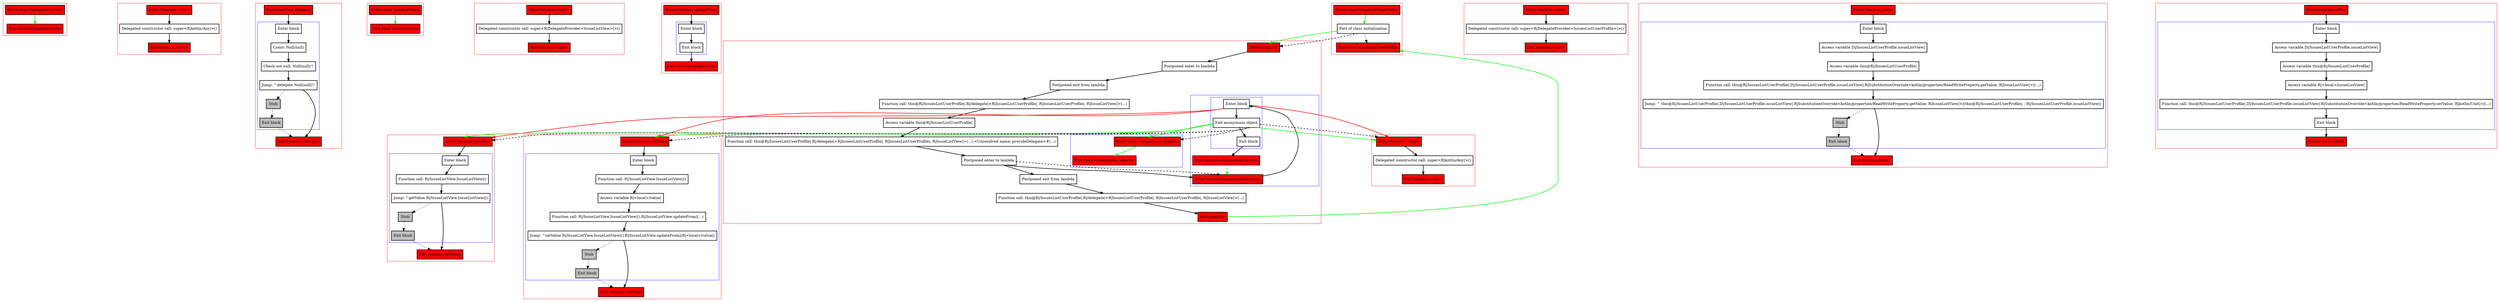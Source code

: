 digraph delegateWithAnonymousObject_kt {
    graph [nodesep=3]
    node [shape=box penwidth=2]
    edge [penwidth=2]

    subgraph cluster_0 {
        color=red
        0 [label="Enter class DelegateProvider" style="filled" fillcolor=red];
        1 [label="Exit class DelegateProvider" style="filled" fillcolor=red];
    }
    0 -> {1} [color=green];

    subgraph cluster_1 {
        color=red
        2 [label="Enter function <init>" style="filled" fillcolor=red];
        3 [label="Delegated constructor call: super<R|kotlin/Any|>()"];
        4 [label="Exit function <init>" style="filled" fillcolor=red];
    }
    2 -> {3};
    3 -> {4};

    subgraph cluster_2 {
        color=red
        5 [label="Enter function delegate" style="filled" fillcolor=red];
        subgraph cluster_3 {
            color=blue
            6 [label="Enter block"];
            7 [label="Const: Null(null)"];
            8 [label="Check not null: Null(null)!!"];
            9 [label="Jump: ^delegate Null(null)!!"];
            10 [label="Stub" style="filled" fillcolor=gray];
            11 [label="Exit block" style="filled" fillcolor=gray];
        }
        12 [label="Exit function delegate" style="filled" fillcolor=red];
    }
    5 -> {6};
    6 -> {7};
    7 -> {8};
    8 -> {9};
    9 -> {12};
    9 -> {10} [style=dotted];
    10 -> {11} [style=dotted];
    11 -> {12} [style=dotted];

    subgraph cluster_4 {
        color=red
        13 [label="Enter class IssueListView" style="filled" fillcolor=red];
        14 [label="Exit class IssueListView" style="filled" fillcolor=red];
    }
    13 -> {14} [color=green];

    subgraph cluster_5 {
        color=red
        15 [label="Enter function <init>" style="filled" fillcolor=red];
        16 [label="Delegated constructor call: super<R|DelegateProvider<IssueListView>|>()"];
        17 [label="Exit function <init>" style="filled" fillcolor=red];
    }
    15 -> {16};
    16 -> {17};

    subgraph cluster_6 {
        color=red
        18 [label="Enter function updateFrom" style="filled" fillcolor=red];
        subgraph cluster_7 {
            color=blue
            19 [label="Enter block"];
            20 [label="Exit block"];
        }
        21 [label="Exit function updateFrom" style="filled" fillcolor=red];
    }
    18 -> {19};
    19 -> {20};
    20 -> {21};

    subgraph cluster_8 {
        color=red
        22 [label="Enter class IssuesListUserProfile" style="filled" fillcolor=red];
        23 [label="Part of class initialization"];
        24 [label="Exit class IssuesListUserProfile" style="filled" fillcolor=red];
    }
    22 -> {23} [color=green];
    23 -> {24} [style=dotted];
    23 -> {71} [color=green];
    23 -> {71} [style=dashed];

    subgraph cluster_9 {
        color=red
        25 [label="Enter function <init>" style="filled" fillcolor=red];
        26 [label="Delegated constructor call: super<R|DelegateProvider<IssuesListUserProfile>|>()"];
        27 [label="Exit function <init>" style="filled" fillcolor=red];
    }
    25 -> {26};
    26 -> {27};

    subgraph cluster_10 {
        color=red
        35 [label="Enter function <init>" style="filled" fillcolor=red];
        36 [label="Delegated constructor call: super<R|kotlin/Any|>()"];
        37 [label="Exit function <init>" style="filled" fillcolor=red];
    }
    35 -> {36};
    36 -> {37};

    subgraph cluster_11 {
        color=red
        38 [label="Enter function getValue" style="filled" fillcolor=red];
        subgraph cluster_12 {
            color=blue
            39 [label="Enter block"];
            40 [label="Function call: R|/IssueListView.IssueListView|()"];
            41 [label="Jump: ^getValue R|/IssueListView.IssueListView|()"];
            42 [label="Stub" style="filled" fillcolor=gray];
            43 [label="Exit block" style="filled" fillcolor=gray];
        }
        44 [label="Exit function getValue" style="filled" fillcolor=red];
    }
    38 -> {39};
    39 -> {40};
    40 -> {41};
    41 -> {44};
    41 -> {42} [style=dotted];
    42 -> {43} [style=dotted];
    43 -> {44} [style=dotted];

    subgraph cluster_13 {
        color=red
        45 [label="Enter function setValue" style="filled" fillcolor=red];
        subgraph cluster_14 {
            color=blue
            46 [label="Enter block"];
            47 [label="Function call: R|/IssueListView.IssueListView|()"];
            48 [label="Access variable R|<local>/value|"];
            49 [label="Function call: R|/IssueListView.IssueListView|().R|/IssueListView.updateFrom|(...)"];
            50 [label="Jump: ^setValue R|/IssueListView.IssueListView|().R|/IssueListView.updateFrom|(R|<local>/value|)"];
            51 [label="Stub" style="filled" fillcolor=gray];
            52 [label="Exit block" style="filled" fillcolor=gray];
        }
        53 [label="Exit function setValue" style="filled" fillcolor=red];
    }
    45 -> {46};
    46 -> {47};
    47 -> {48};
    48 -> {49};
    49 -> {50};
    50 -> {53};
    50 -> {51} [style=dotted];
    51 -> {52} [style=dotted];
    52 -> {53} [style=dotted];

    subgraph cluster_15 {
        color=red
        54 [label="Enter function getter" style="filled" fillcolor=red];
        subgraph cluster_16 {
            color=blue
            55 [label="Enter block"];
            56 [label="Access variable D|/IssuesListUserProfile.issueListView|"];
            57 [label="Access variable this@R|/IssuesListUserProfile|"];
            58 [label="Function call: this@R|/IssuesListUserProfile|.D|/IssuesListUserProfile.issueListView|.R|SubstitutionOverride<kotlin/properties/ReadWriteProperty.getValue: R|IssueListView|>|(...)"];
            59 [label="Jump: ^ this@R|/IssuesListUserProfile|.D|/IssuesListUserProfile.issueListView|.R|SubstitutionOverride<kotlin/properties/ReadWriteProperty.getValue: R|IssueListView|>|(this@R|/IssuesListUserProfile|, ::R|/IssuesListUserProfile.issueListView|)"];
            60 [label="Stub" style="filled" fillcolor=gray];
            61 [label="Exit block" style="filled" fillcolor=gray];
        }
        62 [label="Exit function getter" style="filled" fillcolor=red];
    }
    54 -> {55};
    55 -> {56};
    56 -> {57};
    57 -> {58};
    58 -> {59};
    59 -> {62};
    59 -> {60} [style=dotted];
    60 -> {61} [style=dotted];
    61 -> {62} [style=dotted];

    subgraph cluster_17 {
        color=red
        63 [label="Enter function setter" style="filled" fillcolor=red];
        subgraph cluster_18 {
            color=blue
            64 [label="Enter block"];
            65 [label="Access variable D|/IssuesListUserProfile.issueListView|"];
            66 [label="Access variable this@R|/IssuesListUserProfile|"];
            67 [label="Access variable R|<local>/issueListView|"];
            68 [label="Function call: this@R|/IssuesListUserProfile|.D|/IssuesListUserProfile.issueListView|.R|SubstitutionOverride<kotlin/properties/ReadWriteProperty.setValue: R|kotlin/Unit|>|(...)"];
            69 [label="Exit block"];
        }
        70 [label="Exit function setter" style="filled" fillcolor=red];
    }
    63 -> {64};
    64 -> {65};
    65 -> {66};
    66 -> {67};
    67 -> {68};
    68 -> {69};
    69 -> {70};

    subgraph cluster_19 {
        color=red
        71 [label="Enter property" style="filled" fillcolor=red];
        72 [label="Postponed enter to lambda"];
        73 [label="Postponed exit from lambda"];
        74 [label="Function call: this@R|/IssuesListUserProfile|.R|/delegate|<R|IssuesListUserProfile|, R|IssuesListUserProfile|, R|IssueListView|>(...)"];
        75 [label="Access variable this@R|/IssuesListUserProfile|"];
        76 [label="Function call: this@R|/IssuesListUserProfile|.R|/delegate|<R|IssuesListUserProfile|, R|IssuesListUserProfile|, R|IssueListView|>(...).<Unresolved name: provideDelegate>#(...)"];
        77 [label="Postponed enter to lambda"];
        subgraph cluster_20 {
            color=blue
            28 [label="Enter function anonymousFunction" style="filled" fillcolor=red];
            subgraph cluster_21 {
                color=blue
                29 [label="Enter block"];
                30 [label="Exit anonymous object"];
                31 [label="Exit block"];
            }
            32 [label="Exit function anonymousFunction" style="filled" fillcolor=red];
        }
        subgraph cluster_22 {
            color=blue
            33 [label="Enter class <anonymous object>" style="filled" fillcolor=red];
            34 [label="Exit class <anonymous object>" style="filled" fillcolor=red];
        }
        78 [label="Postponed exit from lambda"];
        79 [label="Function call: this@R|/IssuesListUserProfile|.R|/delegate|<R|IssuesListUserProfile|, R|IssuesListUserProfile|, R|IssueListView|>(...)"];
        80 [label="Exit property" style="filled" fillcolor=red];
    }
    71 -> {72};
    72 -> {73};
    72 -> {} [style=dashed];
    73 -> {74};
    74 -> {75};
    75 -> {76};
    76 -> {77};
    77 -> {78 28};
    77 -> {28} [style=dashed];
    78 -> {79};
    79 -> {80};
    80 -> {24} [color=green];
    28 -> {29};
    29 -> {30};
    29 -> {35 38 45} [color=red];
    30 -> {31};
    30 -> {35 38 45 33} [color=green];
    30 -> {35 38 45 33} [style=dashed];
    31 -> {32};
    32 -> {28} [color=green style=dashed];
    33 -> {34} [color=green];

}
